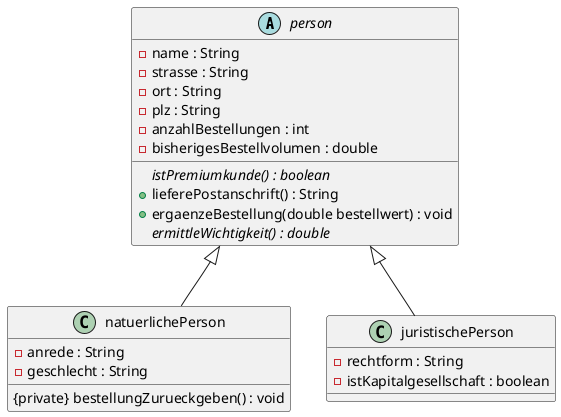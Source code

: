 @startuml kundenverwaltungssystem

abstract class person{
    - name : String
    - strasse : String
    - ort : String
    - plz : String
    - anzahlBestellungen : int
    - bisherigesBestellvolumen : double
    {abstract} istPremiumkunde() : boolean
    + lieferePostanschrift() : String
    + ergaenzeBestellung(double bestellwert) : void
    {abstract} ermittleWichtigkeit() : double
}

class natuerlichePerson extends person{
    - anrede : String
    - geschlecht : String
    {private} bestellungZurueckgeben() : void
}

class juristischePerson extends person{
    - rechtform : String
    - istKapitalgesellschaft : boolean
}

@enduml